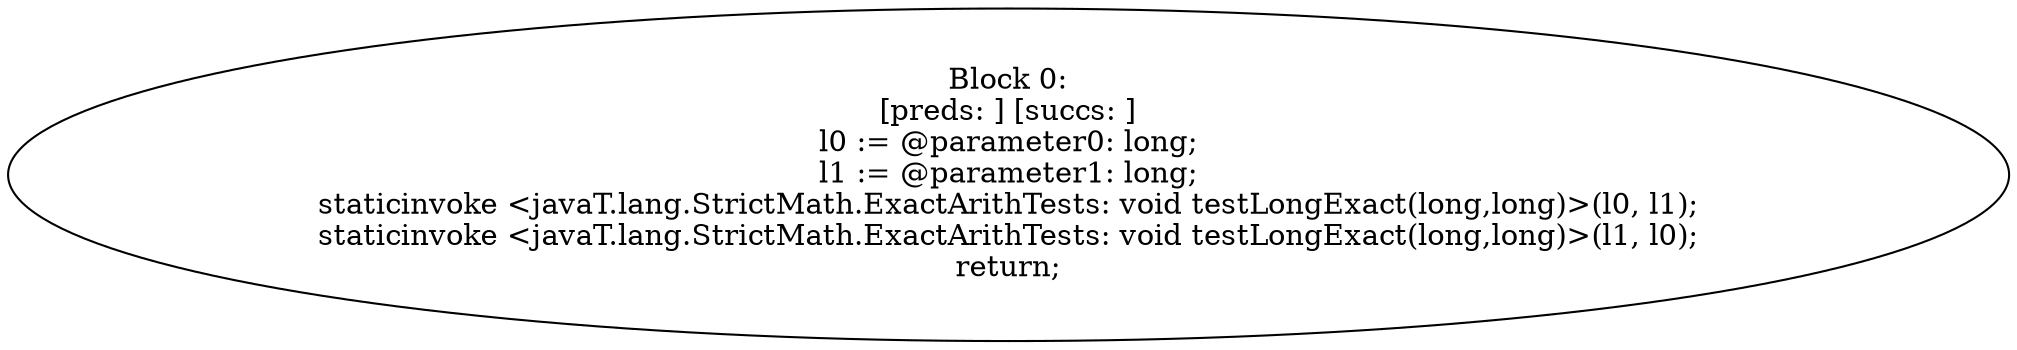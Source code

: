 digraph "unitGraph" {
    "Block 0:
[preds: ] [succs: ]
l0 := @parameter0: long;
l1 := @parameter1: long;
staticinvoke <javaT.lang.StrictMath.ExactArithTests: void testLongExact(long,long)>(l0, l1);
staticinvoke <javaT.lang.StrictMath.ExactArithTests: void testLongExact(long,long)>(l1, l0);
return;
"
}
